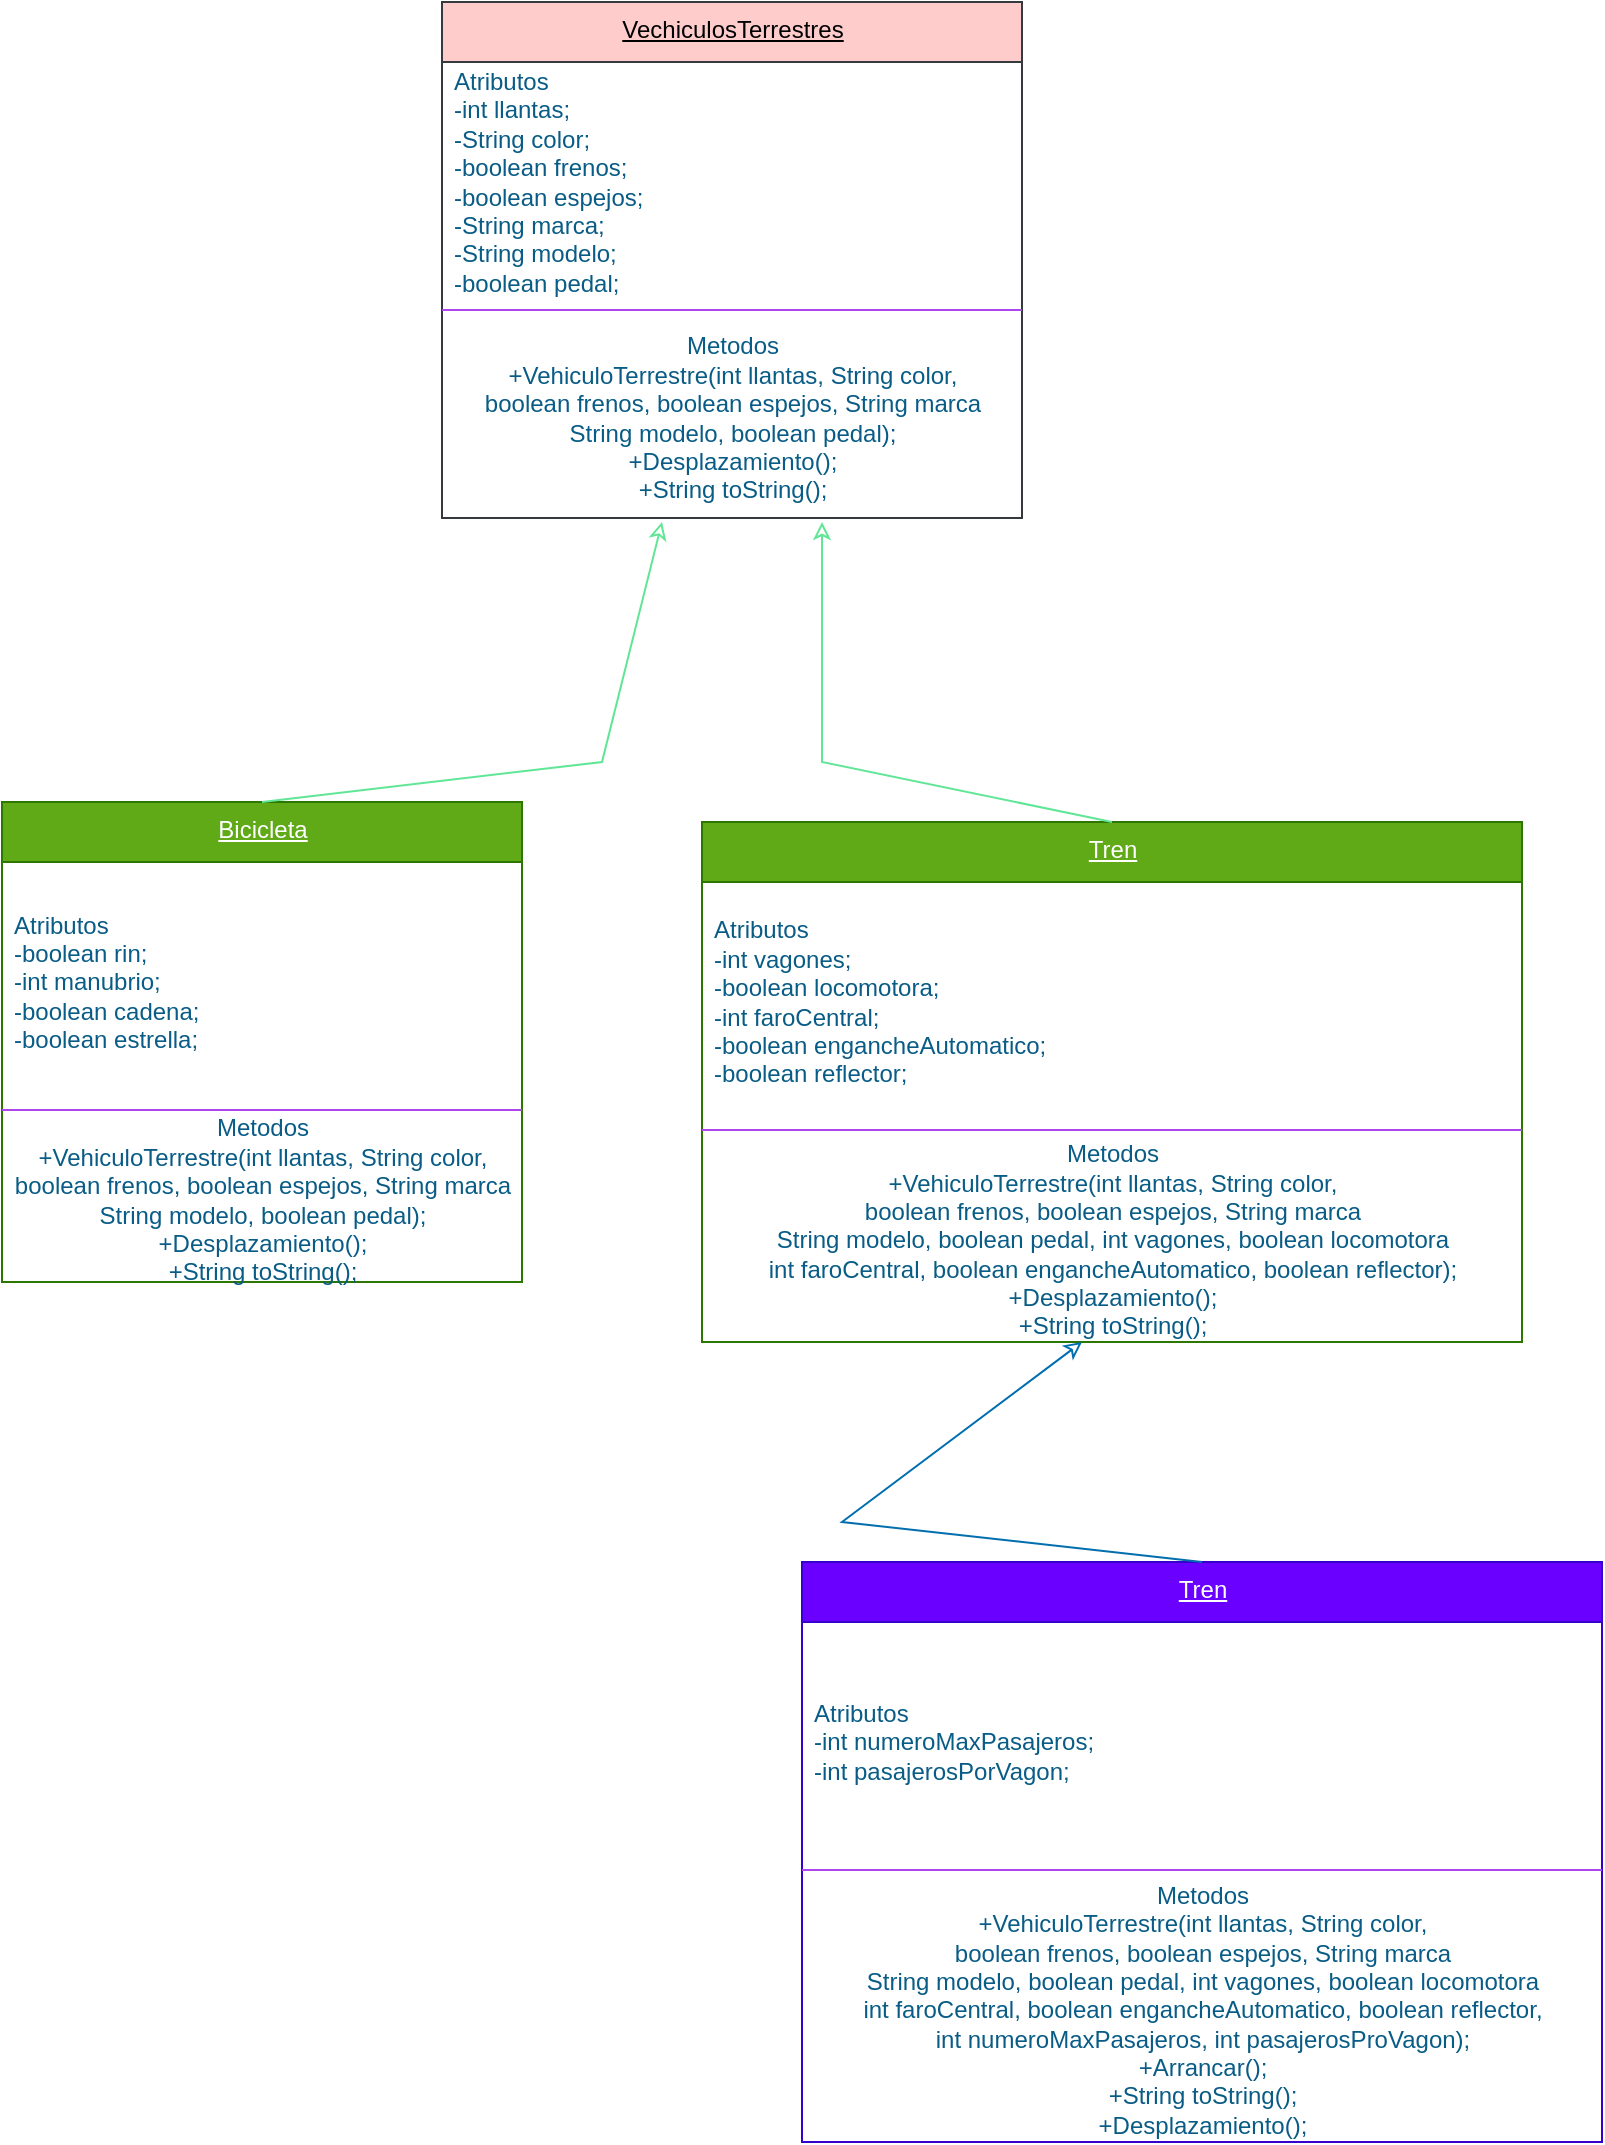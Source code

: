 <mxfile version="15.6.2" type="github" pages="2">
  <diagram id="kIMMTGyzGg7FBvF_XWBy" name="Page-1">
    <mxGraphModel dx="1460" dy="600" grid="1" gridSize="10" guides="1" tooltips="1" connect="1" arrows="1" fold="1" page="1" pageScale="1" pageWidth="850" pageHeight="1100" math="0" shadow="0">
      <root>
        <mxCell id="0" />
        <mxCell id="1" parent="0" />
        <mxCell id="2wqTJiajr15-v-TX5q5e-1" value="Bicicleta" style="swimlane;fontStyle=4;align=center;verticalAlign=top;childLayout=stackLayout;horizontal=1;startSize=30;horizontalStack=0;resizeParent=1;resizeParentMax=0;resizeLast=0;collapsible=0;marginBottom=0;html=1;fillColor=#60a917;strokeColor=#2D7600;fontColor=#ffffff;" vertex="1" parent="1">
          <mxGeometry x="40" y="420" width="260" height="240" as="geometry" />
        </mxCell>
        <mxCell id="2wqTJiajr15-v-TX5q5e-2" value="&lt;div&gt;Atributos&lt;/div&gt;&lt;div&gt;-boolean rin;&lt;/div&gt;&lt;div&gt;-&lt;span style=&quot;white-space: pre&quot;&gt;&lt;/span&gt;int manubrio;&lt;/div&gt;&lt;div&gt;-boolean cadena;&lt;/div&gt;&lt;div&gt;-boolean estrella;&lt;/div&gt;" style="html=1;strokeColor=none;fillColor=none;align=left;verticalAlign=middle;spacingLeft=4;spacingRight=4;rotatable=0;points=[[0,0.5],[1,0.5]];resizeWidth=1;fontColor=#095C86;" vertex="1" parent="2wqTJiajr15-v-TX5q5e-1">
          <mxGeometry y="30" width="260" height="120" as="geometry" />
        </mxCell>
        <mxCell id="2wqTJiajr15-v-TX5q5e-3" value="" style="line;strokeWidth=1;fillColor=none;align=left;verticalAlign=middle;spacingTop=-1;spacingLeft=3;spacingRight=3;rotatable=0;labelPosition=right;points=[];portConstraint=eastwest;strokeColor=#AF45ED;fontColor=#095C86;" vertex="1" parent="2wqTJiajr15-v-TX5q5e-1">
          <mxGeometry y="150" width="260" height="8" as="geometry" />
        </mxCell>
        <mxCell id="2wqTJiajr15-v-TX5q5e-4" value="&lt;div&gt;Metodos&lt;/div&gt;&lt;div&gt;+VehiculoTerrestre(int llantas, String color, &lt;br&gt;boolean frenos, boolean espejos, String marca&lt;br&gt;String modelo, boolean pedal);&lt;/div&gt;&lt;div&gt;+Desplazamiento();&lt;/div&gt;&lt;div&gt;+String toString();&lt;br&gt;&lt;/div&gt;" style="html=1;strokeColor=none;fillColor=none;align=center;verticalAlign=middle;spacingLeft=4;spacingRight=4;rotatable=0;points=[[0,0.5],[1,0.5]];resizeWidth=1;fontColor=#095C86;" vertex="1" parent="2wqTJiajr15-v-TX5q5e-1">
          <mxGeometry y="158" width="260" height="82" as="geometry" />
        </mxCell>
        <mxCell id="2wqTJiajr15-v-TX5q5e-7" value="VechiculosTerrestres" style="swimlane;fontStyle=4;align=center;verticalAlign=top;childLayout=stackLayout;horizontal=1;startSize=30;horizontalStack=0;resizeParent=1;resizeParentMax=0;resizeLast=0;collapsible=0;marginBottom=0;html=1;fillColor=#ffcccc;strokeColor=#36393d;" vertex="1" parent="1">
          <mxGeometry x="260" y="20" width="290" height="258" as="geometry" />
        </mxCell>
        <mxCell id="2wqTJiajr15-v-TX5q5e-8" value="&lt;div&gt;Atributos&lt;/div&gt;&lt;div&gt;-int llantas;&lt;/div&gt;&lt;div&gt;-&lt;span style=&quot;white-space: pre&quot;&gt;&lt;/span&gt;String color;&lt;/div&gt;&lt;div&gt;-boolean frenos;&lt;/div&gt;&lt;div&gt;-boolean espejos;&lt;/div&gt;&lt;div&gt;-String marca;&lt;/div&gt;&lt;div&gt;-String modelo;&lt;/div&gt;&lt;div&gt;-boolean pedal;&lt;br&gt;&lt;/div&gt;" style="html=1;strokeColor=none;fillColor=none;align=left;verticalAlign=middle;spacingLeft=4;spacingRight=4;rotatable=0;points=[[0,0.5],[1,0.5]];resizeWidth=1;fontColor=#095C86;" vertex="1" parent="2wqTJiajr15-v-TX5q5e-7">
          <mxGeometry y="30" width="290" height="120" as="geometry" />
        </mxCell>
        <mxCell id="2wqTJiajr15-v-TX5q5e-9" value="" style="line;strokeWidth=1;fillColor=none;align=left;verticalAlign=middle;spacingTop=-1;spacingLeft=3;spacingRight=3;rotatable=0;labelPosition=right;points=[];portConstraint=eastwest;strokeColor=#AF45ED;fontColor=#095C86;" vertex="1" parent="2wqTJiajr15-v-TX5q5e-7">
          <mxGeometry y="150" width="290" height="8" as="geometry" />
        </mxCell>
        <mxCell id="2wqTJiajr15-v-TX5q5e-10" value="&lt;div&gt;Metodos&lt;/div&gt;&lt;div&gt;+VehiculoTerrestre(int llantas, String color, &lt;br&gt;boolean frenos, boolean espejos, String marca&lt;br&gt;String modelo, boolean pedal);&lt;/div&gt;&lt;div&gt;+Desplazamiento();&lt;/div&gt;&lt;div&gt;+String toString();&lt;br&gt;&lt;/div&gt;" style="html=1;strokeColor=none;fillColor=none;align=center;verticalAlign=middle;spacingLeft=4;spacingRight=4;rotatable=0;points=[[0,0.5],[1,0.5]];resizeWidth=1;fontColor=#095C86;" vertex="1" parent="2wqTJiajr15-v-TX5q5e-7">
          <mxGeometry y="158" width="290" height="100" as="geometry" />
        </mxCell>
        <mxCell id="2wqTJiajr15-v-TX5q5e-11" value="Tren" style="swimlane;fontStyle=4;align=center;verticalAlign=top;childLayout=stackLayout;horizontal=1;startSize=30;horizontalStack=0;resizeParent=1;resizeParentMax=0;resizeLast=0;collapsible=0;marginBottom=0;html=1;fillColor=#60a917;strokeColor=#2D7600;fontColor=#ffffff;" vertex="1" parent="1">
          <mxGeometry x="390" y="430" width="410" height="260" as="geometry" />
        </mxCell>
        <mxCell id="2wqTJiajr15-v-TX5q5e-12" value="&lt;div&gt;Atributos&lt;/div&gt;&lt;div&gt;-int vagones;&lt;/div&gt;&lt;div&gt;-&lt;span style=&quot;white-space: pre&quot;&gt;&lt;/span&gt;boolean locomotora;&lt;/div&gt;&lt;div&gt;-int faroCentral;&lt;/div&gt;&lt;div&gt;-boolean engancheAutomatico;&lt;/div&gt;&lt;div&gt;-boolean reflector;&lt;/div&gt;" style="html=1;strokeColor=none;fillColor=none;align=left;verticalAlign=middle;spacingLeft=4;spacingRight=4;rotatable=0;points=[[0,0.5],[1,0.5]];resizeWidth=1;fontColor=#095C86;" vertex="1" parent="2wqTJiajr15-v-TX5q5e-11">
          <mxGeometry y="30" width="410" height="120" as="geometry" />
        </mxCell>
        <mxCell id="2wqTJiajr15-v-TX5q5e-13" value="" style="line;strokeWidth=1;fillColor=none;align=left;verticalAlign=middle;spacingTop=-1;spacingLeft=3;spacingRight=3;rotatable=0;labelPosition=right;points=[];portConstraint=eastwest;strokeColor=#AF45ED;fontColor=#095C86;" vertex="1" parent="2wqTJiajr15-v-TX5q5e-11">
          <mxGeometry y="150" width="410" height="8" as="geometry" />
        </mxCell>
        <mxCell id="2wqTJiajr15-v-TX5q5e-14" value="&lt;div&gt;Metodos&lt;/div&gt;&lt;div&gt;+VehiculoTerrestre(int llantas, String color, &lt;br&gt;boolean frenos, boolean espejos, String marca&lt;br&gt;String modelo, boolean pedal, int vagones, boolean locomotora&lt;br&gt;int faroCentral, boolean engancheAutomatico, boolean reflector);&lt;/div&gt;&lt;div&gt;+Desplazamiento();&lt;/div&gt;&lt;div&gt;+String toString();&lt;br&gt;&lt;/div&gt;" style="html=1;strokeColor=none;fillColor=none;align=center;verticalAlign=middle;spacingLeft=4;spacingRight=4;rotatable=0;points=[[0,0.5],[1,0.5]];resizeWidth=1;fontColor=#095C86;" vertex="1" parent="2wqTJiajr15-v-TX5q5e-11">
          <mxGeometry y="158" width="410" height="102" as="geometry" />
        </mxCell>
        <mxCell id="2wqTJiajr15-v-TX5q5e-15" value="Tren" style="swimlane;fontStyle=4;align=center;verticalAlign=top;childLayout=stackLayout;horizontal=1;startSize=30;horizontalStack=0;resizeParent=1;resizeParentMax=0;resizeLast=0;collapsible=0;marginBottom=0;html=1;fillColor=#6a00ff;strokeColor=#3700CC;fontColor=#ffffff;" vertex="1" parent="1">
          <mxGeometry x="440" y="800" width="400" height="290" as="geometry" />
        </mxCell>
        <mxCell id="2wqTJiajr15-v-TX5q5e-16" value="&lt;div&gt;Atributos&lt;/div&gt;&lt;div&gt;-int numeroMaxPasajeros;&lt;/div&gt;&lt;div&gt;-int pasajerosPorVagon;&lt;/div&gt;" style="html=1;strokeColor=none;fillColor=none;align=left;verticalAlign=middle;spacingLeft=4;spacingRight=4;rotatable=0;points=[[0,0.5],[1,0.5]];resizeWidth=1;fontColor=#095C86;" vertex="1" parent="2wqTJiajr15-v-TX5q5e-15">
          <mxGeometry y="30" width="400" height="120" as="geometry" />
        </mxCell>
        <mxCell id="2wqTJiajr15-v-TX5q5e-17" value="" style="line;strokeWidth=1;fillColor=none;align=left;verticalAlign=middle;spacingTop=-1;spacingLeft=3;spacingRight=3;rotatable=0;labelPosition=right;points=[];portConstraint=eastwest;strokeColor=#AF45ED;fontColor=#095C86;" vertex="1" parent="2wqTJiajr15-v-TX5q5e-15">
          <mxGeometry y="150" width="400" height="8" as="geometry" />
        </mxCell>
        <mxCell id="2wqTJiajr15-v-TX5q5e-18" value="&lt;div&gt;Metodos&lt;/div&gt;&lt;div&gt;+VehiculoTerrestre(int llantas, String color, &lt;br&gt;boolean frenos, boolean espejos, String marca&lt;br&gt;String modelo, boolean pedal, int vagones, boolean locomotora&lt;br&gt;int faroCentral, boolean engancheAutomatico, boolean reflector,&lt;br&gt;int numeroMaxPasajeros, int pasajerosProVagon);&lt;/div&gt;&lt;div&gt;+Arrancar();&lt;/div&gt;&lt;div&gt;+String toString();&lt;/div&gt;&lt;div&gt;+Desplazamiento();&lt;br&gt;&lt;/div&gt;" style="html=1;strokeColor=none;fillColor=none;align=center;verticalAlign=middle;spacingLeft=4;spacingRight=4;rotatable=0;points=[[0,0.5],[1,0.5]];resizeWidth=1;fontColor=#095C86;" vertex="1" parent="2wqTJiajr15-v-TX5q5e-15">
          <mxGeometry y="158" width="400" height="132" as="geometry" />
        </mxCell>
        <mxCell id="2wqTJiajr15-v-TX5q5e-20" value="" style="endArrow=classic;html=1;rounded=0;exitX=0.5;exitY=0;exitDx=0;exitDy=0;strokeColor=#60E696;endFill=0;strokeWidth=1;startSize=35;fillColor=#F694C1;fontColor=#095C86;" edge="1" parent="1" source="2wqTJiajr15-v-TX5q5e-11">
          <mxGeometry width="50" height="50" relative="1" as="geometry">
            <mxPoint x="350" y="320" as="sourcePoint" />
            <mxPoint x="450" y="280" as="targetPoint" />
            <Array as="points">
              <mxPoint x="450" y="400" />
            </Array>
          </mxGeometry>
        </mxCell>
        <mxCell id="2wqTJiajr15-v-TX5q5e-21" value="" style="endArrow=classic;html=1;rounded=0;exitX=0.5;exitY=0;exitDx=0;exitDy=0;strokeColor=#60E696;endFill=0;strokeWidth=1;startSize=35;fillColor=#F694C1;fontColor=#095C86;" edge="1" parent="1" source="2wqTJiajr15-v-TX5q5e-1">
          <mxGeometry width="50" height="50" relative="1" as="geometry">
            <mxPoint x="635" y="440" as="sourcePoint" />
            <mxPoint x="370" y="280" as="targetPoint" />
            <Array as="points">
              <mxPoint x="340" y="400" />
            </Array>
          </mxGeometry>
        </mxCell>
        <mxCell id="2wqTJiajr15-v-TX5q5e-22" value="" style="endArrow=classic;html=1;rounded=0;exitX=0.5;exitY=0;exitDx=0;exitDy=0;strokeColor=#006EAF;endFill=0;strokeWidth=1;startSize=35;fillColor=#1ba1e2;fontColor=#095C86;" edge="1" parent="1" source="2wqTJiajr15-v-TX5q5e-15">
          <mxGeometry width="50" height="50" relative="1" as="geometry">
            <mxPoint x="485" y="740" as="sourcePoint" />
            <mxPoint x="580" y="690" as="targetPoint" />
            <Array as="points">
              <mxPoint x="460" y="780" />
            </Array>
          </mxGeometry>
        </mxCell>
      </root>
    </mxGraphModel>
  </diagram>
  <diagram id="1S35UvFpdBLYkdutkVYu" name="Page-2">
    <mxGraphModel dx="782" dy="420" grid="1" gridSize="10" guides="1" tooltips="1" connect="1" arrows="1" fold="1" page="1" pageScale="1" pageWidth="850" pageHeight="1100" math="0" shadow="0">
      <root>
        <mxCell id="15-THOqFj9estvNL2UCk-0" />
        <mxCell id="15-THOqFj9estvNL2UCk-1" parent="15-THOqFj9estvNL2UCk-0" />
        <mxCell id="15-THOqFj9estvNL2UCk-2" value="Pruebas" style="swimlane;fontStyle=4;align=center;verticalAlign=top;childLayout=stackLayout;horizontal=1;startSize=30;horizontalStack=0;resizeParent=1;resizeParentMax=0;resizeLast=0;collapsible=0;marginBottom=0;html=1;fillColor=#F694C1;strokeColor=#AF45ED;fontColor=#095C86;" vertex="1" parent="15-THOqFj9estvNL2UCk-1">
          <mxGeometry x="310" y="80" width="280" height="150" as="geometry" />
        </mxCell>
        <mxCell id="15-THOqFj9estvNL2UCk-3" value="Atributos" style="html=1;strokeColor=none;fillColor=none;align=left;verticalAlign=middle;spacingLeft=4;spacingRight=4;rotatable=0;points=[[0,0.5],[1,0.5]];resizeWidth=1;fontColor=#095C86;" vertex="1" parent="15-THOqFj9estvNL2UCk-2">
          <mxGeometry y="30" width="280" height="30" as="geometry" />
        </mxCell>
        <mxCell id="15-THOqFj9estvNL2UCk-4" value="" style="line;strokeWidth=1;fillColor=none;align=left;verticalAlign=middle;spacingTop=-1;spacingLeft=3;spacingRight=3;rotatable=0;labelPosition=right;points=[];portConstraint=eastwest;strokeColor=#AF45ED;fontColor=#095C86;" vertex="1" parent="15-THOqFj9estvNL2UCk-2">
          <mxGeometry y="60" width="280" height="8" as="geometry" />
        </mxCell>
        <mxCell id="15-THOqFj9estvNL2UCk-5" value="&lt;div&gt;Metodos&lt;/div&gt;&lt;div&gt;+String(String);&lt;/div&gt;&lt;div&gt;&lt;u&gt;+Comparar(VehiculoTerrestre x);&lt;/u&gt;&lt;br&gt;&lt;/div&gt;&lt;div&gt;&lt;br&gt;&lt;/div&gt;" style="html=1;strokeColor=none;fillColor=none;align=center;verticalAlign=middle;spacingLeft=4;spacingRight=4;rotatable=0;points=[[0,0.5],[1,0.5]];resizeWidth=1;fontColor=#095C86;" vertex="1" parent="15-THOqFj9estvNL2UCk-2">
          <mxGeometry y="68" width="280" height="82" as="geometry" />
        </mxCell>
      </root>
    </mxGraphModel>
  </diagram>
</mxfile>
